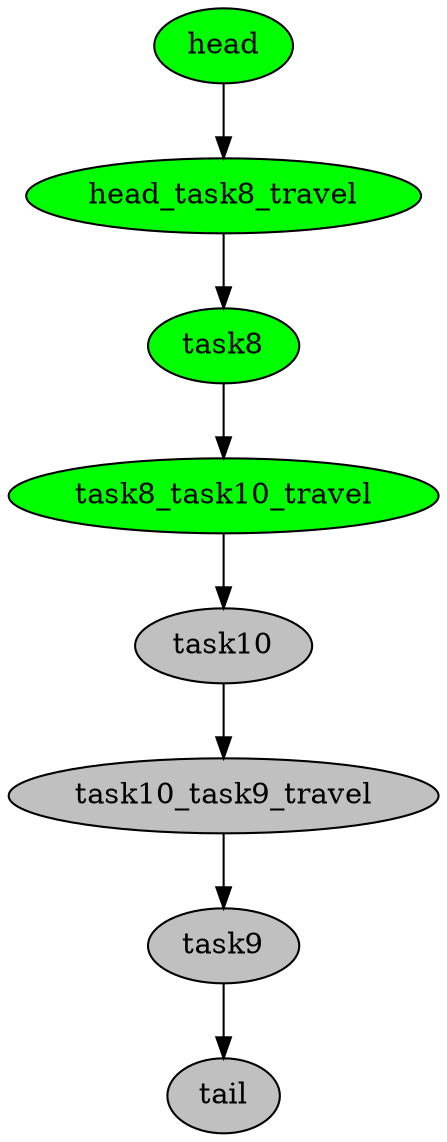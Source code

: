 digraph timeline {
head[label="head",style=filled,fillcolor=green,fontcolor=black];
head_task8_travel[label="head_task8_travel",style=filled,fillcolor=green,fontcolor=black];
task8[label="task8",style=filled,fillcolor=green,fontcolor=black];
task8_task10_travel[label="task8_task10_travel",style=filled,fillcolor=green,fontcolor=black];
task10[label="task10",style=filled,fillcolor=gray,fontcolor=black];
task10_task9_travel[label="task10_task9_travel",style=filled,fillcolor=gray,fontcolor=black];
task9[label="task9",style=filled,fillcolor=gray,fontcolor=black];
tail[label="tail",style=filled,fillcolor=gray,fontcolor=black];
"head"->"head_task8_travel"[color=black];
"head_task8_travel"->"task8"[color=black];
"task8"->"task8_task10_travel"[color=black];
"task8_task10_travel"->"task10"[color=black];
"task10"->"task10_task9_travel"[color=black];
"task10_task9_travel"->"task9"[color=black];
"task9"->"tail"[color=black];
}
